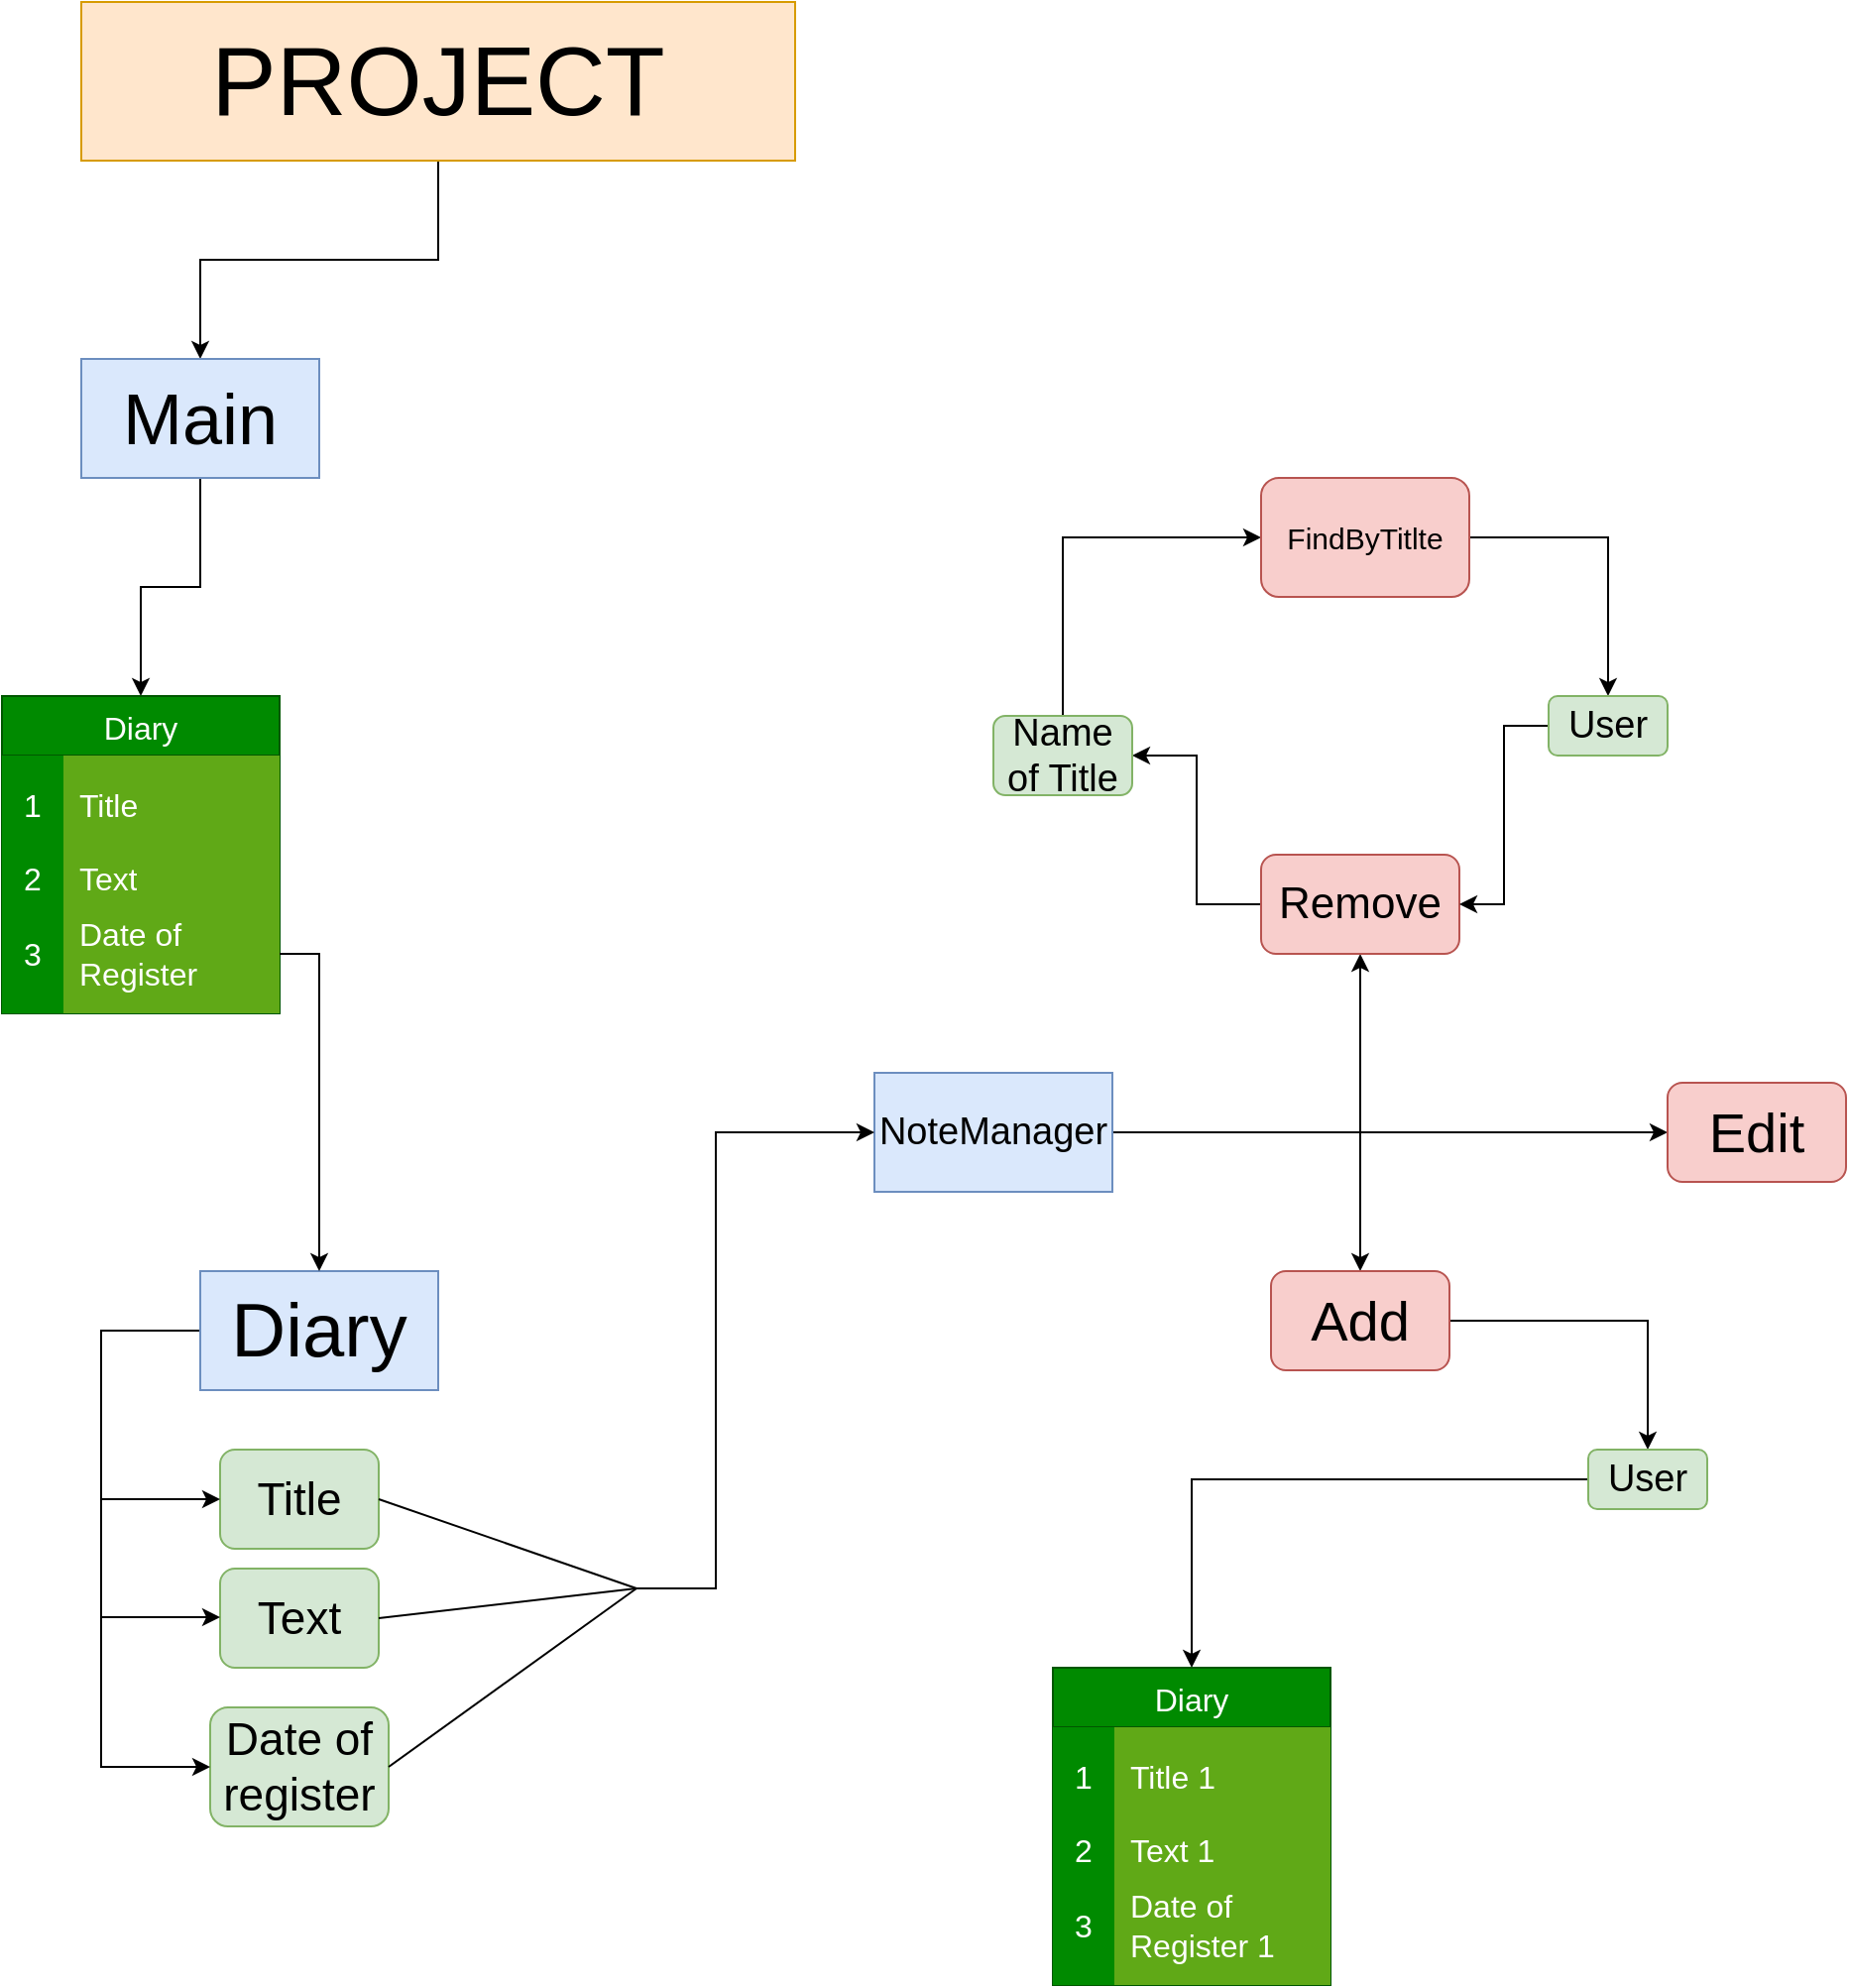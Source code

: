 <mxfile version="24.2.1" type="device">
  <diagram name="Page-1" id="McuhlYQimCn3ccWFDj5Z">
    <mxGraphModel dx="1122" dy="728" grid="1" gridSize="10" guides="1" tooltips="1" connect="1" arrows="1" fold="1" page="1" pageScale="1" pageWidth="827" pageHeight="1169" math="0" shadow="0">
      <root>
        <mxCell id="0" />
        <mxCell id="1" parent="0" />
        <mxCell id="IdqoX5B3HeQjThElPdzE-3" style="edgeStyle=orthogonalEdgeStyle;rounded=0;orthogonalLoop=1;jettySize=auto;html=1;entryX=0.5;entryY=0;entryDx=0;entryDy=0;" edge="1" parent="1" source="IdqoX5B3HeQjThElPdzE-1" target="IdqoX5B3HeQjThElPdzE-2">
          <mxGeometry relative="1" as="geometry" />
        </mxCell>
        <mxCell id="IdqoX5B3HeQjThElPdzE-1" value="&lt;font style=&quot;font-size: 49px;&quot;&gt;PROJECT&lt;/font&gt;" style="rounded=0;whiteSpace=wrap;html=1;fillColor=#ffe6cc;strokeColor=#d79b00;" vertex="1" parent="1">
          <mxGeometry x="200" y="40" width="360" height="80" as="geometry" />
        </mxCell>
        <mxCell id="IdqoX5B3HeQjThElPdzE-16" style="edgeStyle=orthogonalEdgeStyle;rounded=0;orthogonalLoop=1;jettySize=auto;html=1;entryX=0.5;entryY=0;entryDx=0;entryDy=0;" edge="1" parent="1" source="IdqoX5B3HeQjThElPdzE-2" target="IdqoX5B3HeQjThElPdzE-4">
          <mxGeometry relative="1" as="geometry" />
        </mxCell>
        <mxCell id="IdqoX5B3HeQjThElPdzE-2" value="&lt;font style=&quot;font-size: 36px;&quot;&gt;Main&lt;/font&gt;" style="rounded=0;whiteSpace=wrap;html=1;fillColor=#dae8fc;strokeColor=#6c8ebf;" vertex="1" parent="1">
          <mxGeometry x="200" y="220" width="120" height="60" as="geometry" />
        </mxCell>
        <mxCell id="IdqoX5B3HeQjThElPdzE-4" value="Diary" style="shape=table;startSize=30;container=1;collapsible=0;childLayout=tableLayout;fixedRows=1;rowLines=0;fontStyle=0;strokeColor=#005700;fontSize=16;fillColor=#008a00;fontColor=#ffffff;" vertex="1" parent="1">
          <mxGeometry x="160" y="390" width="140" height="160" as="geometry" />
        </mxCell>
        <mxCell id="IdqoX5B3HeQjThElPdzE-5" value="" style="shape=tableRow;horizontal=0;startSize=0;swimlaneHead=0;swimlaneBody=0;top=0;left=0;bottom=0;right=0;collapsible=0;dropTarget=0;fillColor=#60a917;points=[[0,0.5],[1,0.5]];portConstraint=eastwest;strokeColor=#2D7600;fontSize=16;fontColor=#ffffff;" vertex="1" parent="IdqoX5B3HeQjThElPdzE-4">
          <mxGeometry y="30" width="140" height="50" as="geometry" />
        </mxCell>
        <mxCell id="IdqoX5B3HeQjThElPdzE-6" value="1" style="shape=partialRectangle;html=1;whiteSpace=wrap;connectable=0;fillColor=#008a00;top=0;left=0;bottom=0;right=0;overflow=hidden;pointerEvents=1;strokeColor=#005700;fontSize=16;fontColor=#ffffff;" vertex="1" parent="IdqoX5B3HeQjThElPdzE-5">
          <mxGeometry width="31" height="50" as="geometry">
            <mxRectangle width="31" height="50" as="alternateBounds" />
          </mxGeometry>
        </mxCell>
        <mxCell id="IdqoX5B3HeQjThElPdzE-7" value="Title" style="shape=partialRectangle;html=1;whiteSpace=wrap;connectable=0;fillColor=#60a917;top=0;left=0;bottom=0;right=0;align=left;spacingLeft=6;overflow=hidden;strokeColor=#2D7600;fontSize=16;fontColor=#ffffff;" vertex="1" parent="IdqoX5B3HeQjThElPdzE-5">
          <mxGeometry x="31" width="109" height="50" as="geometry">
            <mxRectangle width="109" height="50" as="alternateBounds" />
          </mxGeometry>
        </mxCell>
        <mxCell id="IdqoX5B3HeQjThElPdzE-8" value="" style="shape=tableRow;horizontal=0;startSize=0;swimlaneHead=0;swimlaneBody=0;top=0;left=0;bottom=0;right=0;collapsible=0;dropTarget=0;fillColor=#60a917;points=[[0,0.5],[1,0.5]];portConstraint=eastwest;strokeColor=#2D7600;fontSize=16;fontColor=#ffffff;" vertex="1" parent="IdqoX5B3HeQjThElPdzE-4">
          <mxGeometry y="80" width="140" height="20" as="geometry" />
        </mxCell>
        <mxCell id="IdqoX5B3HeQjThElPdzE-9" value="2" style="shape=partialRectangle;html=1;whiteSpace=wrap;connectable=0;fillColor=#008a00;top=0;left=0;bottom=0;right=0;overflow=hidden;strokeColor=#005700;fontSize=16;fontColor=#ffffff;" vertex="1" parent="IdqoX5B3HeQjThElPdzE-8">
          <mxGeometry width="31" height="20" as="geometry">
            <mxRectangle width="31" height="20" as="alternateBounds" />
          </mxGeometry>
        </mxCell>
        <mxCell id="IdqoX5B3HeQjThElPdzE-10" value="Text" style="shape=partialRectangle;html=1;whiteSpace=wrap;connectable=0;fillColor=#60a917;top=0;left=0;bottom=0;right=0;align=left;spacingLeft=6;overflow=hidden;strokeColor=#2D7600;fontSize=16;fontColor=#ffffff;" vertex="1" parent="IdqoX5B3HeQjThElPdzE-8">
          <mxGeometry x="31" width="109" height="20" as="geometry">
            <mxRectangle width="109" height="20" as="alternateBounds" />
          </mxGeometry>
        </mxCell>
        <mxCell id="IdqoX5B3HeQjThElPdzE-11" value="" style="shape=tableRow;horizontal=0;startSize=0;swimlaneHead=0;swimlaneBody=0;top=0;left=0;bottom=0;right=0;collapsible=0;dropTarget=0;fillColor=#60a917;points=[[0,0.5],[1,0.5]];portConstraint=eastwest;strokeColor=#2D7600;fontSize=16;fontColor=#ffffff;" vertex="1" parent="IdqoX5B3HeQjThElPdzE-4">
          <mxGeometry y="100" width="140" height="60" as="geometry" />
        </mxCell>
        <mxCell id="IdqoX5B3HeQjThElPdzE-12" value="3" style="shape=partialRectangle;html=1;whiteSpace=wrap;connectable=0;fillColor=#008a00;top=0;left=0;bottom=0;right=0;overflow=hidden;strokeColor=#005700;fontSize=16;fontColor=#ffffff;" vertex="1" parent="IdqoX5B3HeQjThElPdzE-11">
          <mxGeometry width="31" height="60" as="geometry">
            <mxRectangle width="31" height="60" as="alternateBounds" />
          </mxGeometry>
        </mxCell>
        <mxCell id="IdqoX5B3HeQjThElPdzE-13" value="Date of Register" style="shape=partialRectangle;html=1;whiteSpace=wrap;connectable=0;fillColor=#60a917;top=0;left=0;bottom=0;right=0;align=left;spacingLeft=6;overflow=hidden;strokeColor=#2D7600;fontSize=16;fontColor=#ffffff;" vertex="1" parent="IdqoX5B3HeQjThElPdzE-11">
          <mxGeometry x="31" width="109" height="60" as="geometry">
            <mxRectangle width="109" height="60" as="alternateBounds" />
          </mxGeometry>
        </mxCell>
        <mxCell id="IdqoX5B3HeQjThElPdzE-17" value="&lt;font style=&quot;font-size: 23px;&quot;&gt;Title&lt;/font&gt;" style="rounded=1;whiteSpace=wrap;html=1;fillColor=#d5e8d4;strokeColor=#82b366;" vertex="1" parent="1">
          <mxGeometry x="270" y="770" width="80" height="50" as="geometry" />
        </mxCell>
        <mxCell id="IdqoX5B3HeQjThElPdzE-18" value="&lt;font style=&quot;font-size: 23px;&quot;&gt;Text&lt;/font&gt;" style="rounded=1;whiteSpace=wrap;html=1;fillColor=#d5e8d4;strokeColor=#82b366;" vertex="1" parent="1">
          <mxGeometry x="270" y="830" width="80" height="50" as="geometry" />
        </mxCell>
        <mxCell id="IdqoX5B3HeQjThElPdzE-19" value="&lt;font style=&quot;font-size: 23px;&quot;&gt;Date of register&lt;/font&gt;" style="rounded=1;whiteSpace=wrap;html=1;fillColor=#d5e8d4;strokeColor=#82b366;" vertex="1" parent="1">
          <mxGeometry x="265" y="900" width="90" height="60" as="geometry" />
        </mxCell>
        <mxCell id="IdqoX5B3HeQjThElPdzE-20" value="" style="endArrow=classic;html=1;rounded=0;exitX=0;exitY=0.5;exitDx=0;exitDy=0;entryX=0;entryY=0.5;entryDx=0;entryDy=0;" edge="1" parent="1" target="IdqoX5B3HeQjThElPdzE-19" source="IdqoX5B3HeQjThElPdzE-23">
          <mxGeometry width="50" height="50" relative="1" as="geometry">
            <mxPoint x="240" y="710" as="sourcePoint" />
            <mxPoint x="380" y="940" as="targetPoint" />
            <Array as="points">
              <mxPoint x="210" y="710" />
              <mxPoint x="210" y="810" />
              <mxPoint x="210" y="930" />
            </Array>
          </mxGeometry>
        </mxCell>
        <mxCell id="IdqoX5B3HeQjThElPdzE-21" value="" style="endArrow=classic;html=1;rounded=0;entryX=0;entryY=0.5;entryDx=0;entryDy=0;" edge="1" parent="1" target="IdqoX5B3HeQjThElPdzE-17">
          <mxGeometry width="50" height="50" relative="1" as="geometry">
            <mxPoint x="210" y="795" as="sourcePoint" />
            <mxPoint x="410" y="940" as="targetPoint" />
          </mxGeometry>
        </mxCell>
        <mxCell id="IdqoX5B3HeQjThElPdzE-22" value="" style="endArrow=classic;html=1;rounded=0;entryX=0;entryY=0.5;entryDx=0;entryDy=0;" edge="1" parent="1">
          <mxGeometry width="50" height="50" relative="1" as="geometry">
            <mxPoint x="210" y="854.5" as="sourcePoint" />
            <mxPoint x="270" y="854.5" as="targetPoint" />
          </mxGeometry>
        </mxCell>
        <mxCell id="IdqoX5B3HeQjThElPdzE-23" value="&lt;font style=&quot;font-size: 38px;&quot;&gt;Diary&lt;/font&gt;" style="rounded=0;whiteSpace=wrap;html=1;fillColor=#dae8fc;strokeColor=#6c8ebf;" vertex="1" parent="1">
          <mxGeometry x="260" y="680" width="120" height="60" as="geometry" />
        </mxCell>
        <mxCell id="IdqoX5B3HeQjThElPdzE-24" style="edgeStyle=orthogonalEdgeStyle;rounded=0;orthogonalLoop=1;jettySize=auto;html=1;entryX=0.5;entryY=0;entryDx=0;entryDy=0;" edge="1" parent="1" source="IdqoX5B3HeQjThElPdzE-11" target="IdqoX5B3HeQjThElPdzE-23">
          <mxGeometry relative="1" as="geometry" />
        </mxCell>
        <mxCell id="IdqoX5B3HeQjThElPdzE-25" value="" style="endArrow=none;html=1;rounded=0;exitX=1;exitY=0.5;exitDx=0;exitDy=0;" edge="1" parent="1" source="IdqoX5B3HeQjThElPdzE-17">
          <mxGeometry width="50" height="50" relative="1" as="geometry">
            <mxPoint x="510" y="750" as="sourcePoint" />
            <mxPoint x="480" y="840" as="targetPoint" />
          </mxGeometry>
        </mxCell>
        <mxCell id="IdqoX5B3HeQjThElPdzE-26" value="" style="endArrow=none;html=1;rounded=0;exitX=1;exitY=0.5;exitDx=0;exitDy=0;" edge="1" parent="1" source="IdqoX5B3HeQjThElPdzE-18">
          <mxGeometry width="50" height="50" relative="1" as="geometry">
            <mxPoint x="360" y="805" as="sourcePoint" />
            <mxPoint x="480" y="840" as="targetPoint" />
          </mxGeometry>
        </mxCell>
        <mxCell id="IdqoX5B3HeQjThElPdzE-27" value="" style="endArrow=none;html=1;rounded=0;exitX=1;exitY=0.5;exitDx=0;exitDy=0;" edge="1" parent="1" source="IdqoX5B3HeQjThElPdzE-19">
          <mxGeometry width="50" height="50" relative="1" as="geometry">
            <mxPoint x="370" y="815" as="sourcePoint" />
            <mxPoint x="480" y="840" as="targetPoint" />
          </mxGeometry>
        </mxCell>
        <mxCell id="IdqoX5B3HeQjThElPdzE-31" style="edgeStyle=orthogonalEdgeStyle;rounded=0;orthogonalLoop=1;jettySize=auto;html=1;entryX=0.5;entryY=0;entryDx=0;entryDy=0;" edge="1" parent="1" source="IdqoX5B3HeQjThElPdzE-28" target="IdqoX5B3HeQjThElPdzE-30">
          <mxGeometry relative="1" as="geometry" />
        </mxCell>
        <mxCell id="IdqoX5B3HeQjThElPdzE-47" style="edgeStyle=orthogonalEdgeStyle;rounded=0;orthogonalLoop=1;jettySize=auto;html=1;entryX=0.5;entryY=1;entryDx=0;entryDy=0;" edge="1" parent="1" source="IdqoX5B3HeQjThElPdzE-28" target="IdqoX5B3HeQjThElPdzE-48">
          <mxGeometry relative="1" as="geometry">
            <mxPoint x="840" y="520" as="targetPoint" />
          </mxGeometry>
        </mxCell>
        <mxCell id="IdqoX5B3HeQjThElPdzE-59" style="edgeStyle=orthogonalEdgeStyle;rounded=0;orthogonalLoop=1;jettySize=auto;html=1;entryX=0;entryY=0.5;entryDx=0;entryDy=0;" edge="1" parent="1" source="IdqoX5B3HeQjThElPdzE-28" target="IdqoX5B3HeQjThElPdzE-58">
          <mxGeometry relative="1" as="geometry" />
        </mxCell>
        <mxCell id="IdqoX5B3HeQjThElPdzE-28" value="&lt;font style=&quot;font-size: 19px;&quot;&gt;NoteManager&lt;/font&gt;" style="rounded=0;whiteSpace=wrap;html=1;fillColor=#dae8fc;strokeColor=#6c8ebf;" vertex="1" parent="1">
          <mxGeometry x="600" y="580" width="120" height="60" as="geometry" />
        </mxCell>
        <mxCell id="IdqoX5B3HeQjThElPdzE-29" value="" style="endArrow=classic;html=1;rounded=0;entryX=0;entryY=0.5;entryDx=0;entryDy=0;" edge="1" parent="1" target="IdqoX5B3HeQjThElPdzE-28">
          <mxGeometry width="50" height="50" relative="1" as="geometry">
            <mxPoint x="480" y="840" as="sourcePoint" />
            <mxPoint x="730" y="610" as="targetPoint" />
            <Array as="points">
              <mxPoint x="520" y="840" />
              <mxPoint x="520" y="800" />
              <mxPoint x="520" y="760" />
              <mxPoint x="520" y="680" />
              <mxPoint x="520" y="610" />
            </Array>
          </mxGeometry>
        </mxCell>
        <mxCell id="IdqoX5B3HeQjThElPdzE-33" style="edgeStyle=orthogonalEdgeStyle;rounded=0;orthogonalLoop=1;jettySize=auto;html=1;entryX=0.5;entryY=0;entryDx=0;entryDy=0;" edge="1" parent="1" source="IdqoX5B3HeQjThElPdzE-30" target="IdqoX5B3HeQjThElPdzE-32">
          <mxGeometry relative="1" as="geometry" />
        </mxCell>
        <mxCell id="IdqoX5B3HeQjThElPdzE-30" value="&lt;font style=&quot;font-size: 28px;&quot;&gt;Add&lt;/font&gt;" style="rounded=1;whiteSpace=wrap;html=1;fillColor=#f8cecc;strokeColor=#b85450;" vertex="1" parent="1">
          <mxGeometry x="800" y="680" width="90" height="50" as="geometry" />
        </mxCell>
        <mxCell id="IdqoX5B3HeQjThElPdzE-45" style="edgeStyle=orthogonalEdgeStyle;rounded=0;orthogonalLoop=1;jettySize=auto;html=1;entryX=0.5;entryY=0;entryDx=0;entryDy=0;" edge="1" parent="1" source="IdqoX5B3HeQjThElPdzE-32" target="IdqoX5B3HeQjThElPdzE-35">
          <mxGeometry relative="1" as="geometry" />
        </mxCell>
        <mxCell id="IdqoX5B3HeQjThElPdzE-32" value="&lt;font style=&quot;font-size: 19px;&quot;&gt;User&lt;/font&gt;" style="rounded=1;whiteSpace=wrap;html=1;fillColor=#d5e8d4;strokeColor=#82b366;" vertex="1" parent="1">
          <mxGeometry x="960" y="770" width="60" height="30" as="geometry" />
        </mxCell>
        <mxCell id="IdqoX5B3HeQjThElPdzE-35" value="Diary" style="shape=table;startSize=30;container=1;collapsible=0;childLayout=tableLayout;fixedRows=1;rowLines=0;fontStyle=0;strokeColor=#005700;fontSize=16;fillColor=#008a00;fontColor=#ffffff;" vertex="1" parent="1">
          <mxGeometry x="690" y="880" width="140" height="160" as="geometry" />
        </mxCell>
        <mxCell id="IdqoX5B3HeQjThElPdzE-36" value="" style="shape=tableRow;horizontal=0;startSize=0;swimlaneHead=0;swimlaneBody=0;top=0;left=0;bottom=0;right=0;collapsible=0;dropTarget=0;fillColor=#60a917;points=[[0,0.5],[1,0.5]];portConstraint=eastwest;strokeColor=#2D7600;fontSize=16;fontColor=#ffffff;" vertex="1" parent="IdqoX5B3HeQjThElPdzE-35">
          <mxGeometry y="30" width="140" height="50" as="geometry" />
        </mxCell>
        <mxCell id="IdqoX5B3HeQjThElPdzE-37" value="1" style="shape=partialRectangle;html=1;whiteSpace=wrap;connectable=0;fillColor=#008a00;top=0;left=0;bottom=0;right=0;overflow=hidden;pointerEvents=1;strokeColor=#005700;fontSize=16;fontColor=#ffffff;" vertex="1" parent="IdqoX5B3HeQjThElPdzE-36">
          <mxGeometry width="31" height="50" as="geometry">
            <mxRectangle width="31" height="50" as="alternateBounds" />
          </mxGeometry>
        </mxCell>
        <mxCell id="IdqoX5B3HeQjThElPdzE-38" value="Title 1" style="shape=partialRectangle;html=1;whiteSpace=wrap;connectable=0;fillColor=#60a917;top=0;left=0;bottom=0;right=0;align=left;spacingLeft=6;overflow=hidden;strokeColor=#2D7600;fontSize=16;fontColor=#ffffff;" vertex="1" parent="IdqoX5B3HeQjThElPdzE-36">
          <mxGeometry x="31" width="109" height="50" as="geometry">
            <mxRectangle width="109" height="50" as="alternateBounds" />
          </mxGeometry>
        </mxCell>
        <mxCell id="IdqoX5B3HeQjThElPdzE-39" value="" style="shape=tableRow;horizontal=0;startSize=0;swimlaneHead=0;swimlaneBody=0;top=0;left=0;bottom=0;right=0;collapsible=0;dropTarget=0;fillColor=#60a917;points=[[0,0.5],[1,0.5]];portConstraint=eastwest;strokeColor=#2D7600;fontSize=16;fontColor=#ffffff;" vertex="1" parent="IdqoX5B3HeQjThElPdzE-35">
          <mxGeometry y="80" width="140" height="20" as="geometry" />
        </mxCell>
        <mxCell id="IdqoX5B3HeQjThElPdzE-40" value="2" style="shape=partialRectangle;html=1;whiteSpace=wrap;connectable=0;fillColor=#008a00;top=0;left=0;bottom=0;right=0;overflow=hidden;strokeColor=#005700;fontSize=16;fontColor=#ffffff;" vertex="1" parent="IdqoX5B3HeQjThElPdzE-39">
          <mxGeometry width="31" height="20" as="geometry">
            <mxRectangle width="31" height="20" as="alternateBounds" />
          </mxGeometry>
        </mxCell>
        <mxCell id="IdqoX5B3HeQjThElPdzE-41" value="Text 1" style="shape=partialRectangle;html=1;whiteSpace=wrap;connectable=0;fillColor=#60a917;top=0;left=0;bottom=0;right=0;align=left;spacingLeft=6;overflow=hidden;strokeColor=#2D7600;fontSize=16;fontColor=#ffffff;" vertex="1" parent="IdqoX5B3HeQjThElPdzE-39">
          <mxGeometry x="31" width="109" height="20" as="geometry">
            <mxRectangle width="109" height="20" as="alternateBounds" />
          </mxGeometry>
        </mxCell>
        <mxCell id="IdqoX5B3HeQjThElPdzE-42" value="" style="shape=tableRow;horizontal=0;startSize=0;swimlaneHead=0;swimlaneBody=0;top=0;left=0;bottom=0;right=0;collapsible=0;dropTarget=0;fillColor=#60a917;points=[[0,0.5],[1,0.5]];portConstraint=eastwest;strokeColor=#2D7600;fontSize=16;fontColor=#ffffff;" vertex="1" parent="IdqoX5B3HeQjThElPdzE-35">
          <mxGeometry y="100" width="140" height="60" as="geometry" />
        </mxCell>
        <mxCell id="IdqoX5B3HeQjThElPdzE-43" value="3" style="shape=partialRectangle;html=1;whiteSpace=wrap;connectable=0;fillColor=#008a00;top=0;left=0;bottom=0;right=0;overflow=hidden;strokeColor=#005700;fontSize=16;fontColor=#ffffff;" vertex="1" parent="IdqoX5B3HeQjThElPdzE-42">
          <mxGeometry width="31" height="60" as="geometry">
            <mxRectangle width="31" height="60" as="alternateBounds" />
          </mxGeometry>
        </mxCell>
        <mxCell id="IdqoX5B3HeQjThElPdzE-44" value="Date of Register 1" style="shape=partialRectangle;html=1;whiteSpace=wrap;connectable=0;fillColor=#60a917;top=0;left=0;bottom=0;right=0;align=left;spacingLeft=6;overflow=hidden;strokeColor=#2D7600;fontSize=16;fontColor=#ffffff;" vertex="1" parent="IdqoX5B3HeQjThElPdzE-42">
          <mxGeometry x="31" width="109" height="60" as="geometry">
            <mxRectangle width="109" height="60" as="alternateBounds" />
          </mxGeometry>
        </mxCell>
        <mxCell id="IdqoX5B3HeQjThElPdzE-51" style="edgeStyle=orthogonalEdgeStyle;rounded=0;orthogonalLoop=1;jettySize=auto;html=1;entryX=1;entryY=0.5;entryDx=0;entryDy=0;" edge="1" parent="1" source="IdqoX5B3HeQjThElPdzE-48" target="IdqoX5B3HeQjThElPdzE-50">
          <mxGeometry relative="1" as="geometry" />
        </mxCell>
        <mxCell id="IdqoX5B3HeQjThElPdzE-48" value="&lt;font style=&quot;font-size: 22px;&quot;&gt;Remove&lt;/font&gt;" style="rounded=1;whiteSpace=wrap;html=1;fillColor=#f8cecc;strokeColor=#b85450;" vertex="1" parent="1">
          <mxGeometry x="795" y="470" width="100" height="50" as="geometry" />
        </mxCell>
        <mxCell id="IdqoX5B3HeQjThElPdzE-53" style="edgeStyle=orthogonalEdgeStyle;rounded=0;orthogonalLoop=1;jettySize=auto;html=1;entryX=0;entryY=0.5;entryDx=0;entryDy=0;" edge="1" parent="1" source="IdqoX5B3HeQjThElPdzE-50" target="IdqoX5B3HeQjThElPdzE-52">
          <mxGeometry relative="1" as="geometry">
            <Array as="points">
              <mxPoint x="695" y="310" />
            </Array>
          </mxGeometry>
        </mxCell>
        <mxCell id="IdqoX5B3HeQjThElPdzE-50" value="&lt;font style=&quot;font-size: 19px;&quot;&gt;Name of Title&lt;/font&gt;" style="rounded=1;whiteSpace=wrap;html=1;fillColor=#d5e8d4;strokeColor=#82b366;" vertex="1" parent="1">
          <mxGeometry x="660" y="400" width="70" height="40" as="geometry" />
        </mxCell>
        <mxCell id="IdqoX5B3HeQjThElPdzE-55" style="edgeStyle=orthogonalEdgeStyle;rounded=0;orthogonalLoop=1;jettySize=auto;html=1;entryX=0.5;entryY=0;entryDx=0;entryDy=0;" edge="1" parent="1" source="IdqoX5B3HeQjThElPdzE-52" target="IdqoX5B3HeQjThElPdzE-54">
          <mxGeometry relative="1" as="geometry" />
        </mxCell>
        <mxCell id="IdqoX5B3HeQjThElPdzE-52" value="&lt;font style=&quot;font-size: 15px;&quot;&gt;FindByTitlte&lt;/font&gt;" style="rounded=1;whiteSpace=wrap;html=1;fillColor=#f8cecc;strokeColor=#b85450;" vertex="1" parent="1">
          <mxGeometry x="795" y="280" width="105" height="60" as="geometry" />
        </mxCell>
        <mxCell id="IdqoX5B3HeQjThElPdzE-56" style="edgeStyle=orthogonalEdgeStyle;rounded=0;orthogonalLoop=1;jettySize=auto;html=1;entryX=1;entryY=0.5;entryDx=0;entryDy=0;" edge="1" parent="1" source="IdqoX5B3HeQjThElPdzE-54" target="IdqoX5B3HeQjThElPdzE-48">
          <mxGeometry relative="1" as="geometry" />
        </mxCell>
        <mxCell id="IdqoX5B3HeQjThElPdzE-54" value="&lt;font style=&quot;font-size: 19px;&quot;&gt;User&lt;/font&gt;" style="rounded=1;whiteSpace=wrap;html=1;fillColor=#d5e8d4;strokeColor=#82b366;" vertex="1" parent="1">
          <mxGeometry x="940" y="390" width="60" height="30" as="geometry" />
        </mxCell>
        <mxCell id="IdqoX5B3HeQjThElPdzE-58" value="&lt;font style=&quot;font-size: 28px;&quot;&gt;Edit&lt;/font&gt;" style="rounded=1;whiteSpace=wrap;html=1;fillColor=#f8cecc;strokeColor=#b85450;" vertex="1" parent="1">
          <mxGeometry x="1000" y="585" width="90" height="50" as="geometry" />
        </mxCell>
      </root>
    </mxGraphModel>
  </diagram>
</mxfile>

